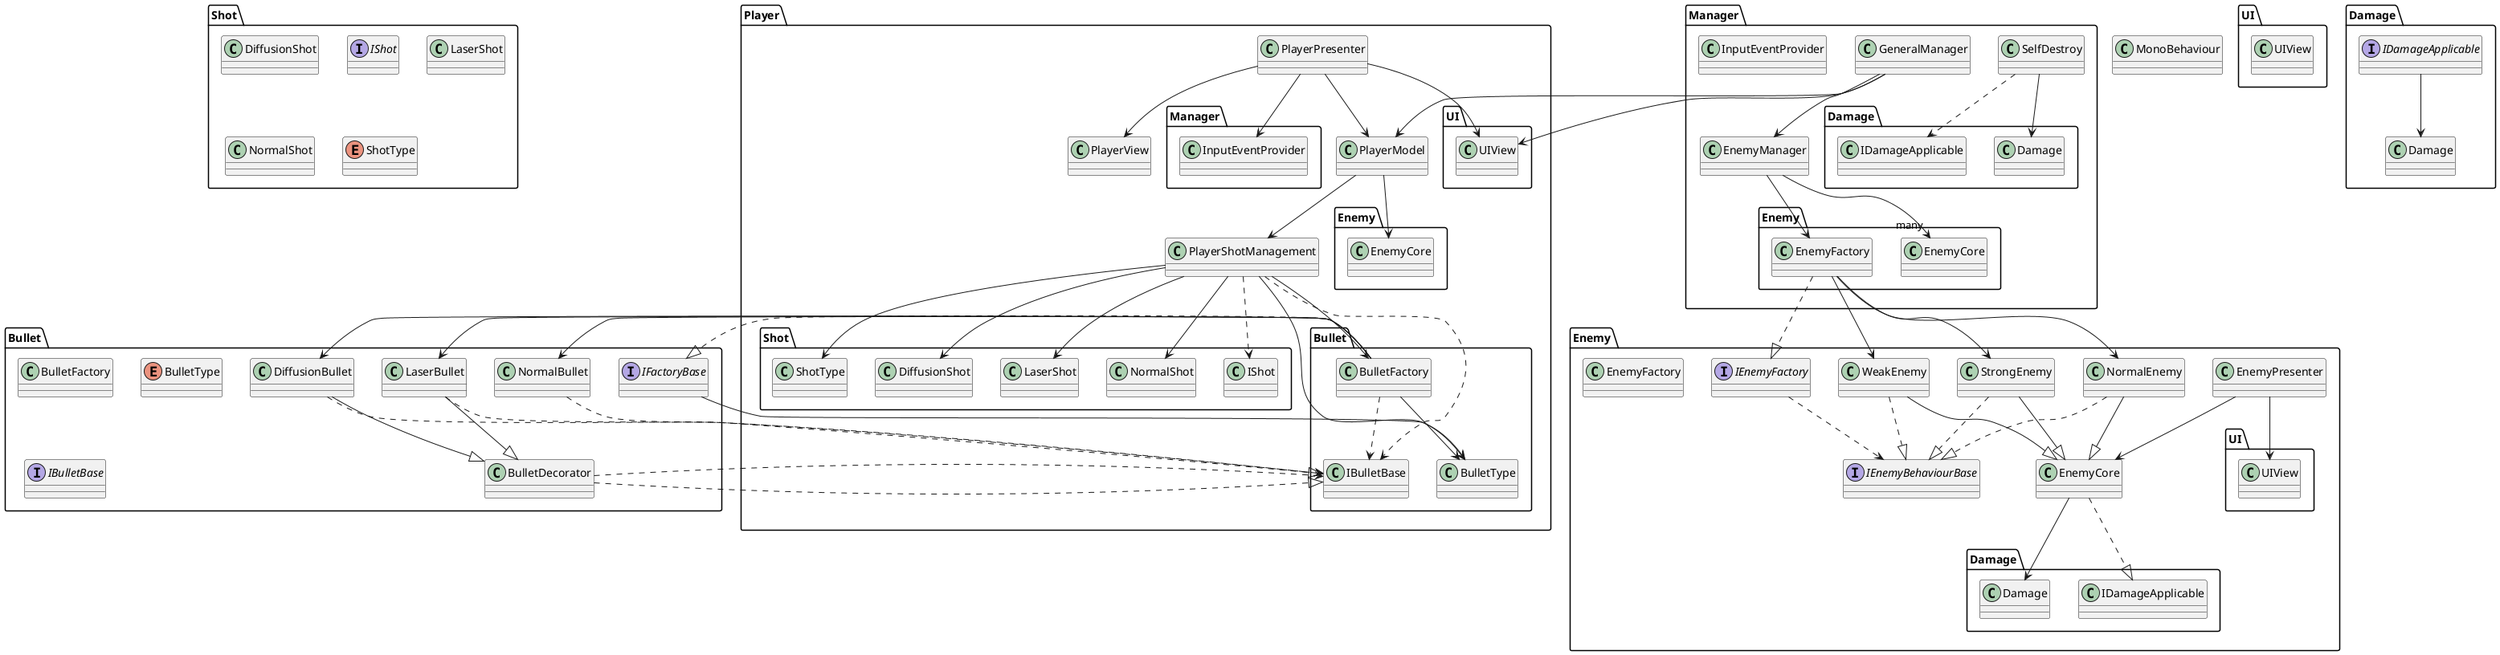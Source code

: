 ﻿@startuml
class MonoBehaviour



namespace Player {
PlayerModel -->PlayerShotManagement
PlayerModel --> Enemy.EnemyCore
PlayerPresenter --> PlayerModel
PlayerPresenter --> PlayerView
PlayerPresenter --> UI.UIView
PlayerShotManagement ..> Shot.IShot
PlayerShotManagement --> Shot.NormalShot
PlayerShotManagement --> Shot.LaserShot
PlayerShotManagement --> Shot.DiffusionShot
PlayerShotManagement --> Bullet.BulletFactory
PlayerShotManagement ..> Bullet.IBulletBase
PlayerShotManagement --> Bullet.BulletType
PlayerShotManagement --> Shot.ShotType
PlayerPresenter --> Manager.InputEventProvider

class PlayerModel
class PlayerPresenter
class PlayerShotManagement
class PlayerView
}
namespace Manager{
EnemyManager --> "many" Enemy.EnemyCore
EnemyManager --> Enemy.EnemyFactory
GeneralManager --> EnemyManager
GeneralManager --> Player.PlayerModel
GeneralManager --> UIView
SelfDestroy --> Damage.Damage
SelfDestroy ..> Damage.IDamageApplicable


class InputEventProvider
class EnemyManager
class GeneralManager
class SelfDestroy 
}

namespace Enemy{
EnemyCore ..|> Damage.IDamageApplicable
EnemyCore --> Damage.Damage
EnemyPresenter --> EnemyCore
EnemyPresenter -->UI.UIView
WeakEnemy ..|> IEnemyBehaviourBase
NormalEnemy ..|> IEnemyBehaviourBase
StrongEnemy ..|> IEnemyBehaviourBase
EnemyFactory ..|> IEnemyFactory
IEnemyFactory ..> IEnemyBehaviourBase
EnemyFactory --> NormalEnemy
EnemyFactory --> WeakEnemy
EnemyFactory --> StrongEnemy
NormalEnemy --|> EnemyCore
WeakEnemy --|> EnemyCore
StrongEnemy --|> EnemyCore

class EnemyCore
class EnemyPresenter
interface IEnemyBehaviourBase
interface IEnemyFactory
class WeakEnemy
class NormalEnemy
class StrongEnemy
class EnemyFactory
}

namespace Shot{
class DiffusionShot
interface IShot
class LaserShot
class NormalShot
enum ShotType
}

namespace Bullet{
BulletDecorator ..|> IBulletBase
BulletDecorator ..> IBulletBase
BulletFactory ..|> IFactoryBase
BulletFactory --> NormalBullet
BulletFactory --> LaserBullet
BulletFactory --> DiffusionBullet
BulletFactory --> BulletType
BulletFactory ..> IBulletBase
DiffusionBullet --|> BulletDecorator
DiffusionBullet ..> IBulletBase
IFactoryBase -->BulletType
LaserBullet --|> BulletDecorator
LaserBullet ..> IBulletBase
NormalBullet ..|> IBulletBase


class BulletDecorator
class BulletFactory
enum BulletType
class DiffusionBullet
interface IBulletBase
interface IFactoryBase
class LaserBullet
class NormalBullet
}

namespace UI{
class UIView
}

namespace Damage{
IDamageApplicable -->Damage

class Damage 
interface IDamageApplicable
}
@enduml
